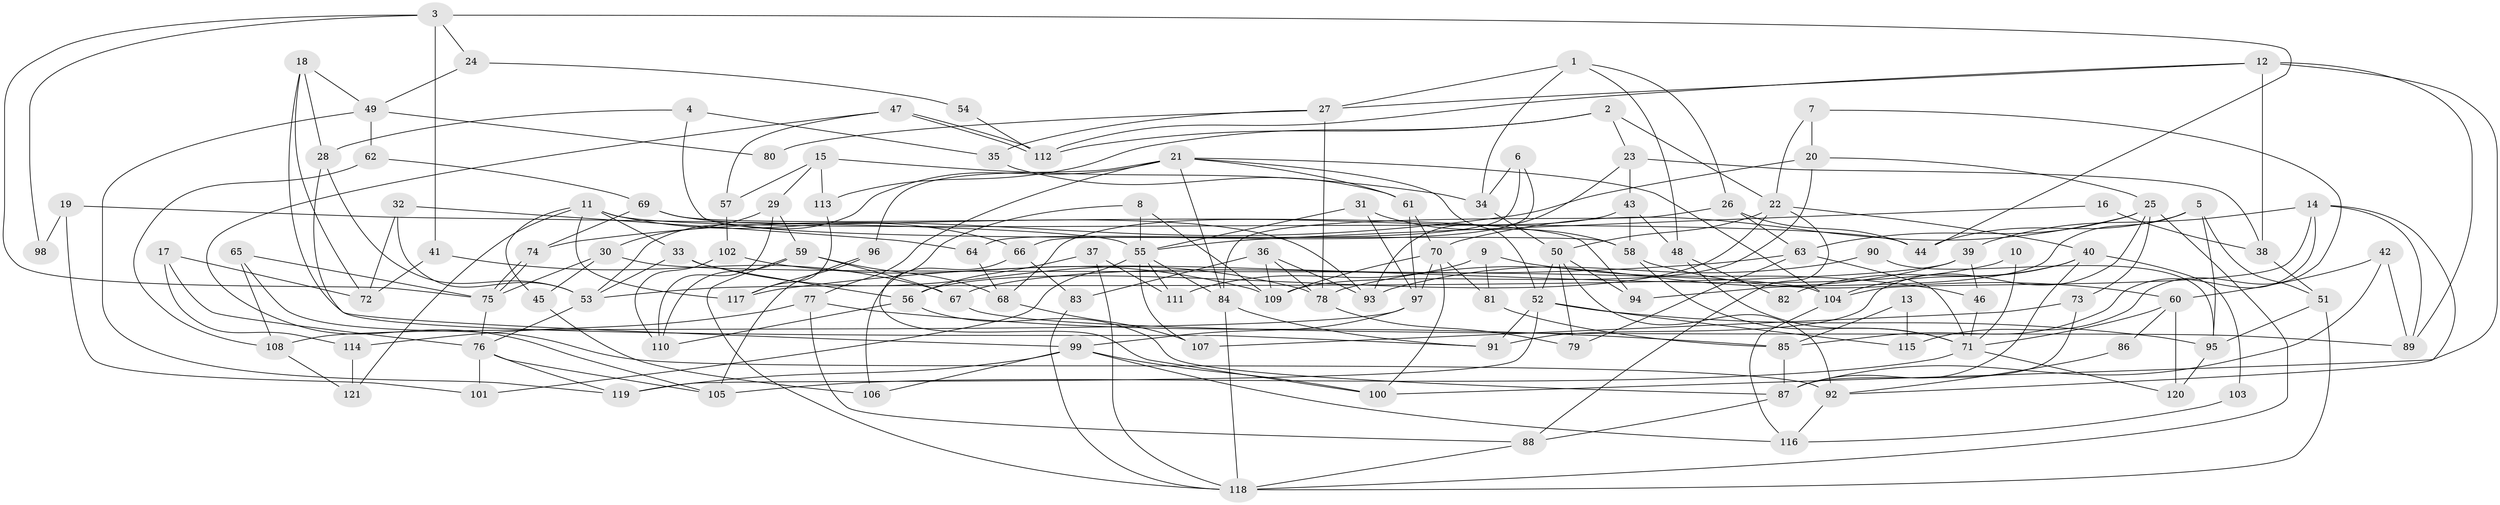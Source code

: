 // Generated by graph-tools (version 1.1) at 2025/50/03/09/25 03:50:01]
// undirected, 121 vertices, 242 edges
graph export_dot {
graph [start="1"]
  node [color=gray90,style=filled];
  1;
  2;
  3;
  4;
  5;
  6;
  7;
  8;
  9;
  10;
  11;
  12;
  13;
  14;
  15;
  16;
  17;
  18;
  19;
  20;
  21;
  22;
  23;
  24;
  25;
  26;
  27;
  28;
  29;
  30;
  31;
  32;
  33;
  34;
  35;
  36;
  37;
  38;
  39;
  40;
  41;
  42;
  43;
  44;
  45;
  46;
  47;
  48;
  49;
  50;
  51;
  52;
  53;
  54;
  55;
  56;
  57;
  58;
  59;
  60;
  61;
  62;
  63;
  64;
  65;
  66;
  67;
  68;
  69;
  70;
  71;
  72;
  73;
  74;
  75;
  76;
  77;
  78;
  79;
  80;
  81;
  82;
  83;
  84;
  85;
  86;
  87;
  88;
  89;
  90;
  91;
  92;
  93;
  94;
  95;
  96;
  97;
  98;
  99;
  100;
  101;
  102;
  103;
  104;
  105;
  106;
  107;
  108;
  109;
  110;
  111;
  112;
  113;
  114;
  115;
  116;
  117;
  118;
  119;
  120;
  121;
  1 -- 48;
  1 -- 27;
  1 -- 26;
  1 -- 34;
  2 -- 113;
  2 -- 23;
  2 -- 22;
  2 -- 112;
  3 -- 75;
  3 -- 44;
  3 -- 24;
  3 -- 41;
  3 -- 98;
  4 -- 58;
  4 -- 28;
  4 -- 35;
  5 -- 44;
  5 -- 95;
  5 -- 51;
  5 -- 94;
  6 -- 34;
  6 -- 64;
  6 -- 66;
  7 -- 20;
  7 -- 22;
  7 -- 115;
  8 -- 109;
  8 -- 55;
  8 -- 100;
  9 -- 46;
  9 -- 111;
  9 -- 81;
  10 -- 71;
  10 -- 67;
  11 -- 45;
  11 -- 121;
  11 -- 33;
  11 -- 44;
  11 -- 66;
  11 -- 117;
  12 -- 112;
  12 -- 27;
  12 -- 38;
  12 -- 89;
  12 -- 100;
  13 -- 115;
  13 -- 85;
  14 -- 104;
  14 -- 39;
  14 -- 85;
  14 -- 89;
  14 -- 92;
  15 -- 34;
  15 -- 57;
  15 -- 29;
  15 -- 113;
  16 -- 55;
  16 -- 38;
  17 -- 72;
  17 -- 76;
  17 -- 114;
  18 -- 28;
  18 -- 91;
  18 -- 49;
  18 -- 72;
  19 -- 101;
  19 -- 55;
  19 -- 98;
  20 -- 109;
  20 -- 74;
  20 -- 25;
  21 -- 84;
  21 -- 77;
  21 -- 52;
  21 -- 53;
  21 -- 61;
  21 -- 96;
  21 -- 104;
  22 -- 50;
  22 -- 40;
  22 -- 56;
  22 -- 88;
  23 -- 43;
  23 -- 38;
  23 -- 93;
  24 -- 49;
  24 -- 54;
  25 -- 70;
  25 -- 63;
  25 -- 73;
  25 -- 91;
  25 -- 118;
  26 -- 63;
  26 -- 44;
  26 -- 84;
  27 -- 35;
  27 -- 78;
  27 -- 80;
  28 -- 53;
  28 -- 99;
  29 -- 59;
  29 -- 30;
  29 -- 110;
  30 -- 104;
  30 -- 45;
  30 -- 75;
  31 -- 58;
  31 -- 97;
  31 -- 55;
  32 -- 72;
  32 -- 53;
  32 -- 64;
  33 -- 53;
  33 -- 56;
  33 -- 78;
  34 -- 50;
  35 -- 61;
  36 -- 78;
  36 -- 93;
  36 -- 83;
  36 -- 109;
  37 -- 56;
  37 -- 118;
  37 -- 111;
  38 -- 51;
  39 -- 78;
  39 -- 53;
  39 -- 46;
  40 -- 87;
  40 -- 82;
  40 -- 103;
  40 -- 104;
  41 -- 67;
  41 -- 72;
  42 -- 87;
  42 -- 89;
  42 -- 60;
  43 -- 68;
  43 -- 58;
  43 -- 48;
  45 -- 106;
  46 -- 71;
  47 -- 112;
  47 -- 112;
  47 -- 105;
  47 -- 57;
  48 -- 71;
  48 -- 82;
  49 -- 119;
  49 -- 62;
  49 -- 80;
  50 -- 92;
  50 -- 52;
  50 -- 79;
  50 -- 94;
  51 -- 118;
  51 -- 95;
  52 -- 91;
  52 -- 95;
  52 -- 115;
  52 -- 119;
  53 -- 76;
  54 -- 112;
  55 -- 84;
  55 -- 101;
  55 -- 107;
  55 -- 111;
  56 -- 87;
  56 -- 110;
  57 -- 102;
  58 -- 60;
  58 -- 71;
  59 -- 118;
  59 -- 110;
  59 -- 67;
  59 -- 68;
  60 -- 120;
  60 -- 71;
  60 -- 86;
  61 -- 70;
  61 -- 97;
  62 -- 108;
  62 -- 69;
  63 -- 117;
  63 -- 71;
  63 -- 79;
  64 -- 68;
  65 -- 92;
  65 -- 75;
  65 -- 108;
  66 -- 83;
  66 -- 106;
  67 -- 89;
  68 -- 107;
  69 -- 94;
  69 -- 74;
  69 -- 93;
  70 -- 100;
  70 -- 81;
  70 -- 97;
  70 -- 109;
  71 -- 105;
  71 -- 120;
  73 -- 87;
  73 -- 107;
  74 -- 75;
  74 -- 75;
  75 -- 76;
  76 -- 119;
  76 -- 101;
  76 -- 105;
  77 -- 88;
  77 -- 85;
  77 -- 114;
  78 -- 79;
  81 -- 85;
  83 -- 118;
  84 -- 118;
  84 -- 91;
  85 -- 87;
  86 -- 92;
  87 -- 88;
  88 -- 118;
  90 -- 93;
  90 -- 95;
  92 -- 116;
  95 -- 120;
  96 -- 105;
  96 -- 117;
  97 -- 99;
  97 -- 108;
  99 -- 100;
  99 -- 106;
  99 -- 116;
  99 -- 119;
  102 -- 109;
  102 -- 110;
  103 -- 116;
  104 -- 116;
  108 -- 121;
  113 -- 117;
  114 -- 121;
}
